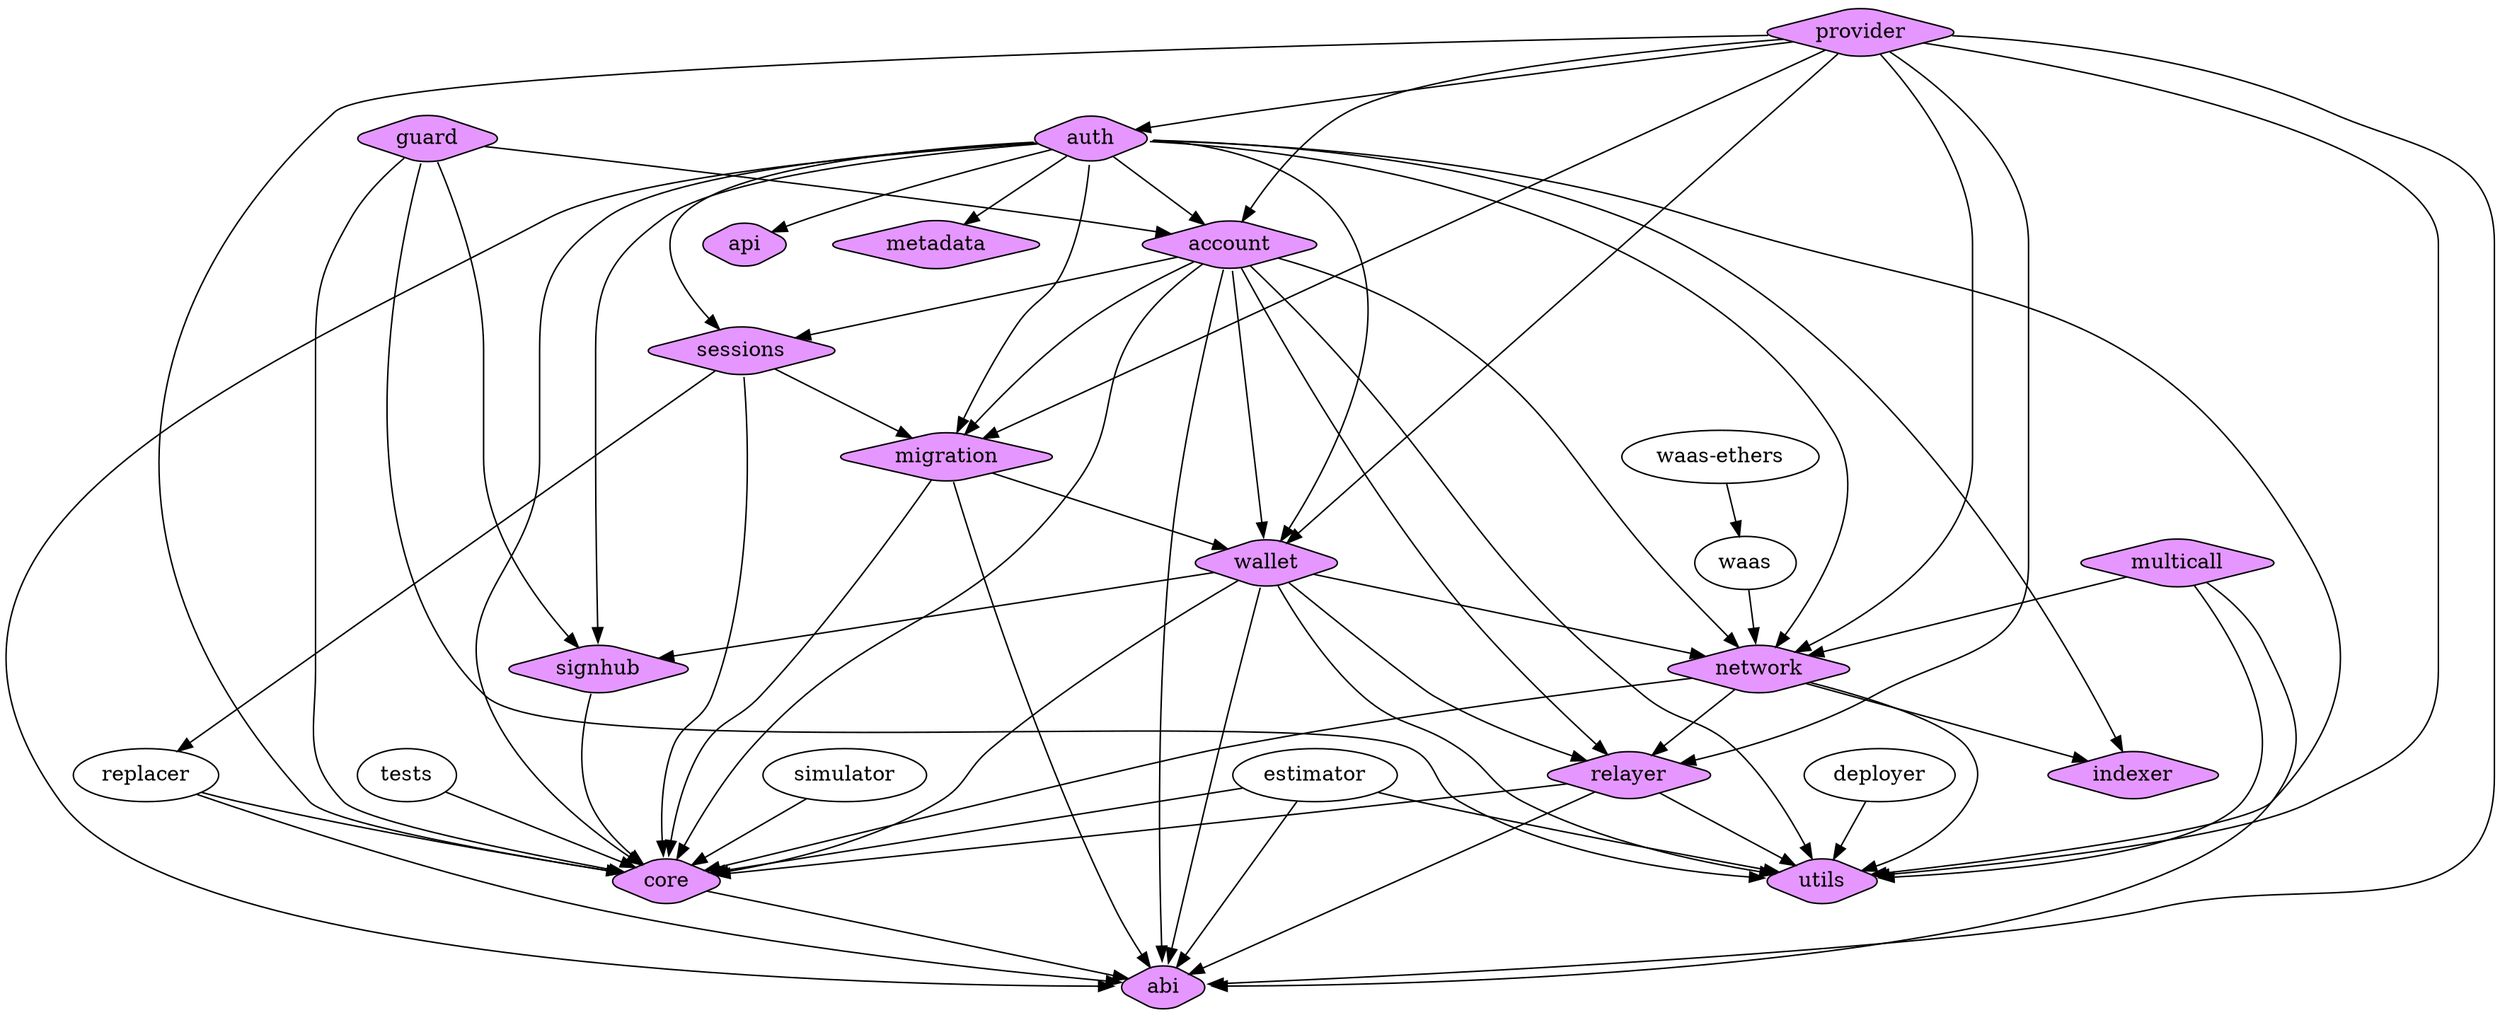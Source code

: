 digraph G {
  rankdir="TD";

  abi  [fillcolor="#e597ff", style="rounded,filled" shape=diamond]
  account  [fillcolor="#e597ff", style="rounded,filled" shape=diamond]
  api  [fillcolor="#e597ff", style="rounded,filled" shape=diamond]
  auth  [fillcolor="#e597ff", style="rounded,filled" shape=diamond]
  core  [fillcolor="#e597ff", style="rounded,filled" shape=diamond]
  guard  [fillcolor="#e597ff", style="rounded,filled" shape=diamond]
  indexer  [fillcolor="#e597ff", style="rounded,filled" shape=diamond]
  metadata  [fillcolor="#e597ff", style="rounded,filled" shape=diamond]
  migration  [fillcolor="#e597ff", style="rounded,filled" shape=diamond]
  multicall  [fillcolor="#e597ff", style="rounded,filled" shape=diamond]
  network  [fillcolor="#e597ff", style="rounded,filled" shape=diamond]
  provider  [fillcolor="#e597ff", style="rounded,filled" shape=diamond]
  relayer  [fillcolor="#e597ff", style="rounded,filled" shape=diamond]
  sessions  [fillcolor="#e597ff", style="rounded,filled" shape=diamond]
  signhub  [fillcolor="#e597ff", style="rounded,filled" shape=diamond]
  utils  [fillcolor="#e597ff", style="rounded,filled" shape=diamond]
  wallet  [fillcolor="#e597ff", style="rounded,filled" shape=diamond]

  account -> abi
  account -> core
  account -> migration
  account -> network
  account -> relayer
  account -> sessions
  account -> utils
  account -> wallet
  auth -> abi
  auth -> account
  auth -> api
  auth -> core
  auth -> indexer
  auth -> metadata
  auth -> migration
  auth -> network
  auth -> sessions
  auth -> signhub
  auth -> wallet
  auth -> utils
  core -> abi
  deployer -> utils
  estimator -> abi
  estimator -> core
  estimator -> utils
  guard -> account
  guard -> core
  guard -> signhub
  guard -> utils
  migration -> abi
  migration -> core
  migration -> wallet
  multicall -> abi
  multicall -> network
  multicall -> utils
  network -> core
  network -> indexer
  network -> relayer
  network -> utils
  provider -> abi
  provider -> account
  provider -> auth
  provider -> core
  provider -> migration
  provider -> network
  provider -> relayer
  provider -> utils
  provider -> wallet
  relayer -> abi
  relayer -> core
  relayer -> utils
  replacer -> abi
  replacer -> core
  sessions -> core
  sessions -> migration
  sessions -> replacer
  signhub -> core
  simulator -> core
  tests -> core
  waas -> network
  "waas-ethers" -> waas
  wallet -> abi
  wallet -> core
  wallet -> network
  wallet -> signhub
  wallet -> relayer
  wallet -> utils
}
